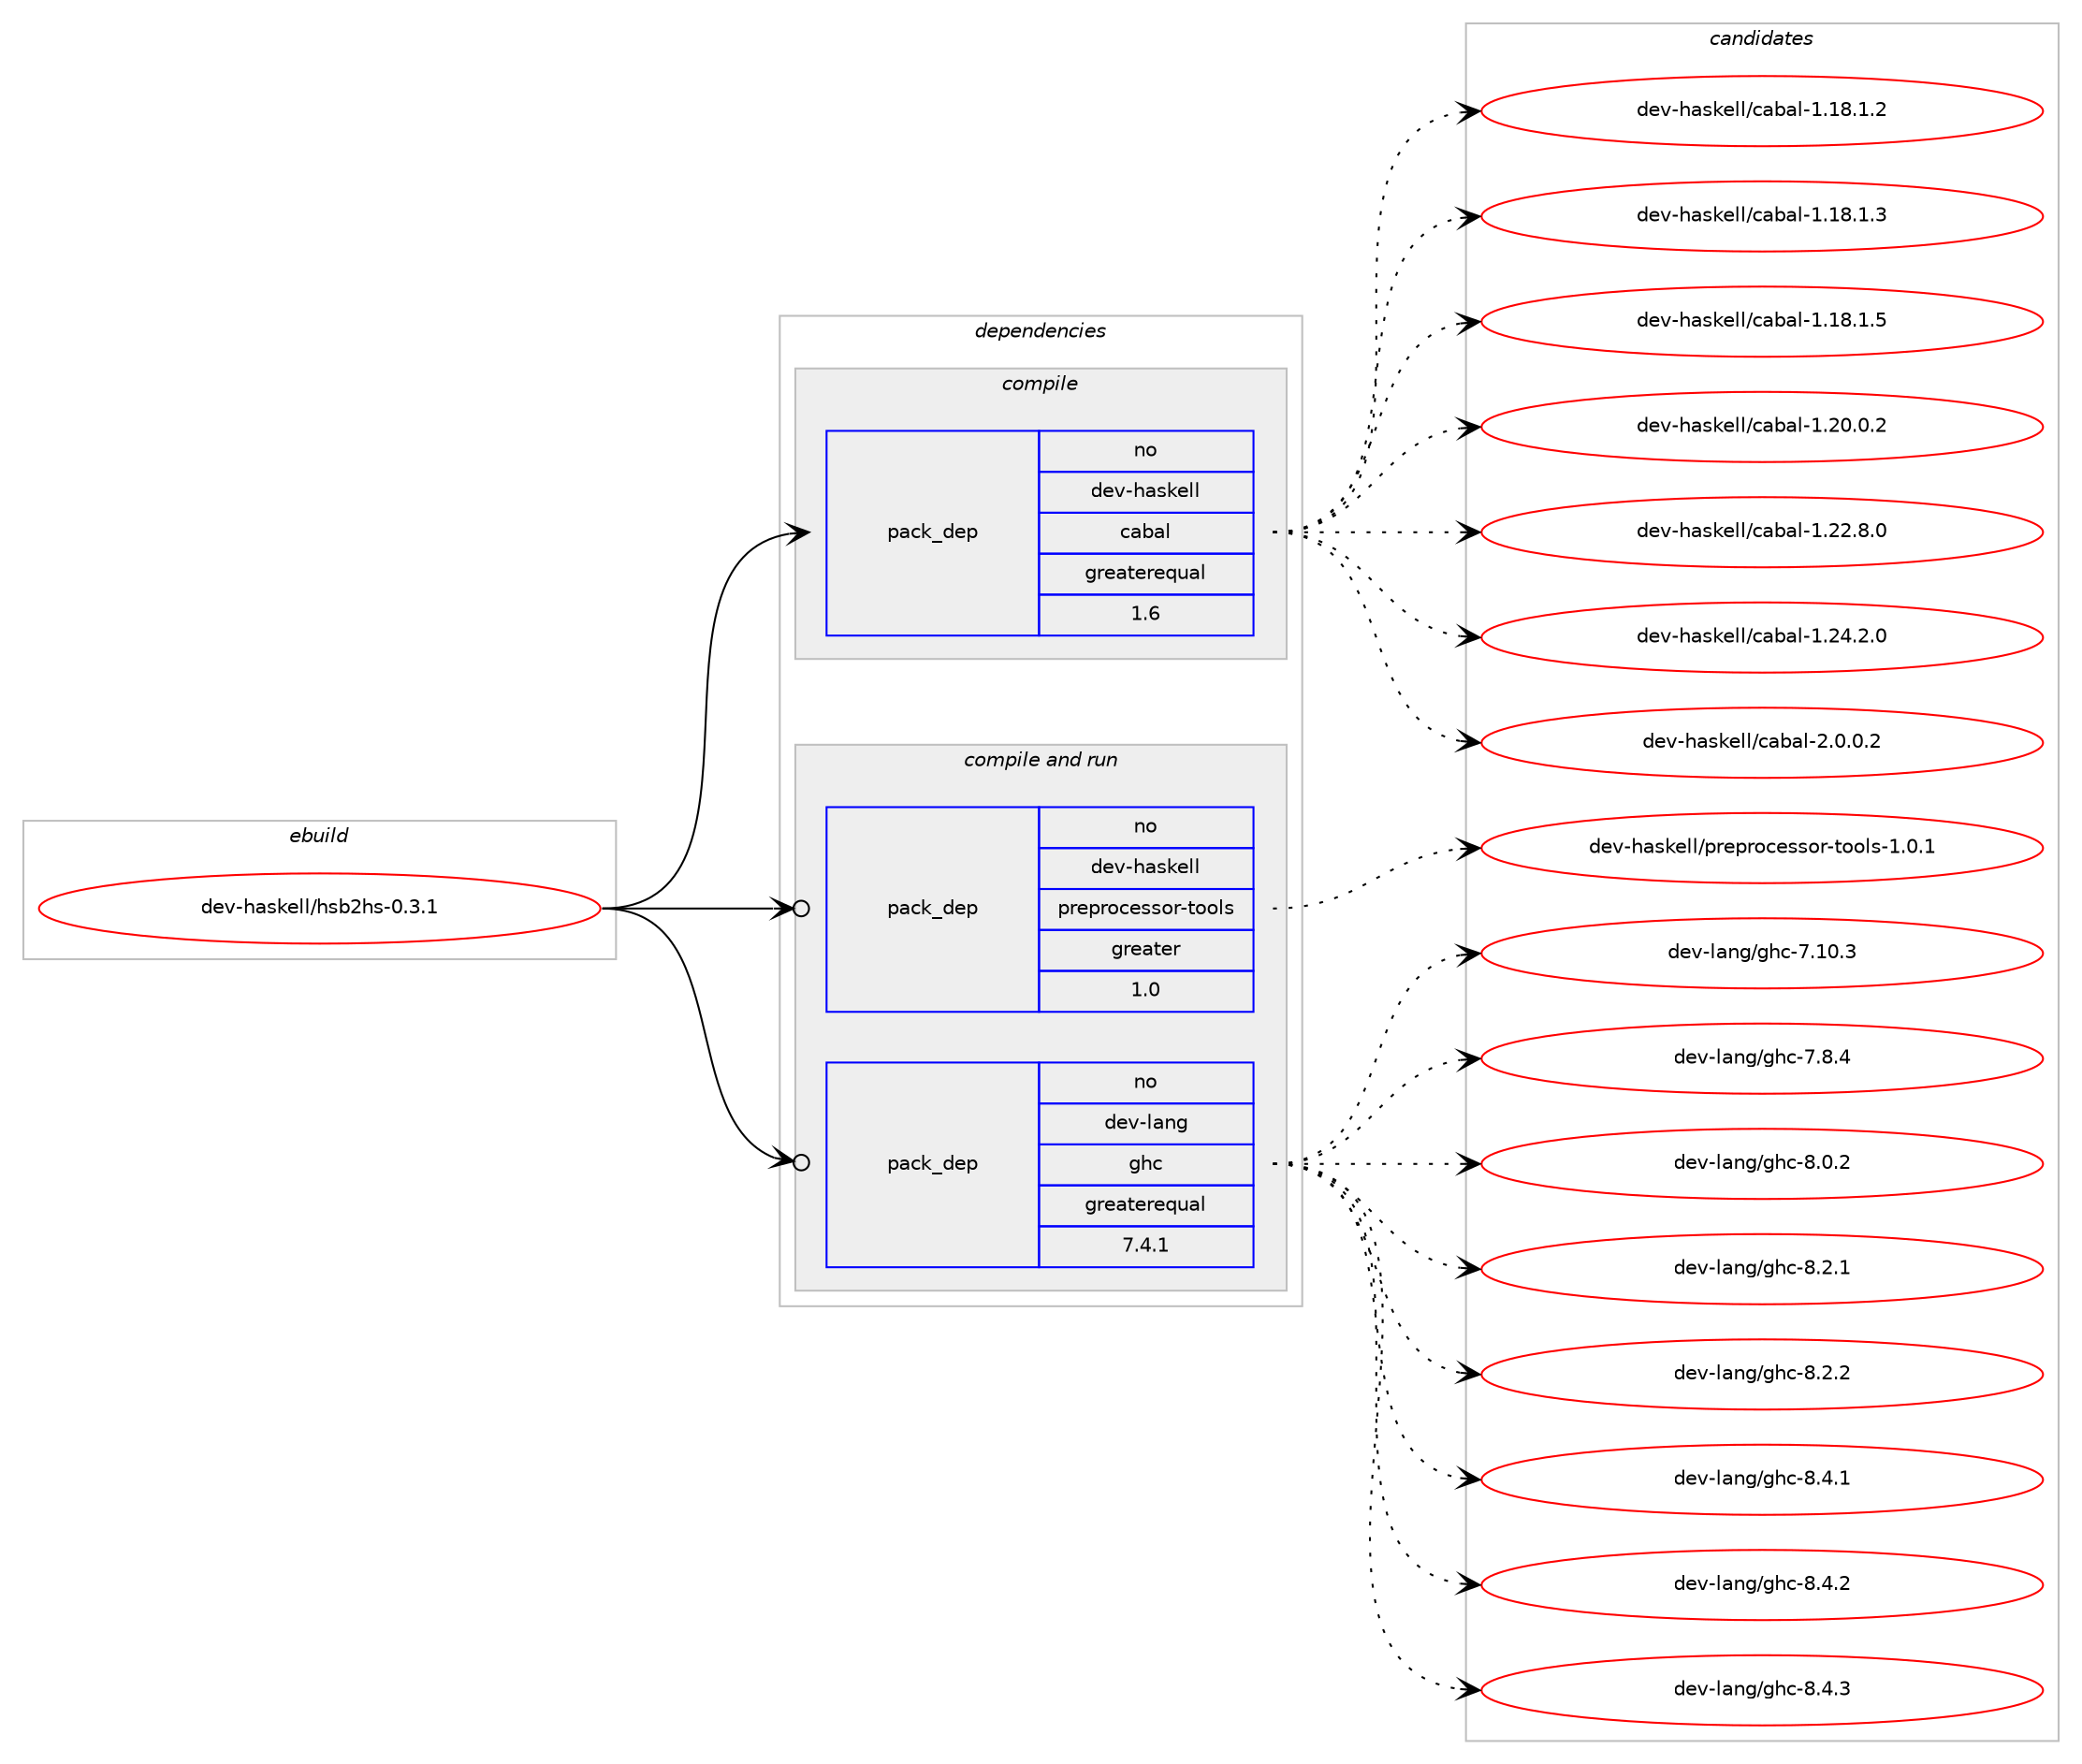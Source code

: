 digraph prolog {

# *************
# Graph options
# *************

newrank=true;
concentrate=true;
compound=true;
graph [rankdir=LR,fontname=Helvetica,fontsize=10,ranksep=1.5];#, ranksep=2.5, nodesep=0.2];
edge  [arrowhead=vee];
node  [fontname=Helvetica,fontsize=10];

# **********
# The ebuild
# **********

subgraph cluster_leftcol {
color=gray;
rank=same;
label=<<i>ebuild</i>>;
id [label="dev-haskell/hsb2hs-0.3.1", color=red, width=4, href="../dev-haskell/hsb2hs-0.3.1.svg"];
}

# ****************
# The dependencies
# ****************

subgraph cluster_midcol {
color=gray;
label=<<i>dependencies</i>>;
subgraph cluster_compile {
fillcolor="#eeeeee";
style=filled;
label=<<i>compile</i>>;
subgraph pack953430 {
dependency1334985 [label=<<TABLE BORDER="0" CELLBORDER="1" CELLSPACING="0" CELLPADDING="4" WIDTH="220"><TR><TD ROWSPAN="6" CELLPADDING="30">pack_dep</TD></TR><TR><TD WIDTH="110">no</TD></TR><TR><TD>dev-haskell</TD></TR><TR><TD>cabal</TD></TR><TR><TD>greaterequal</TD></TR><TR><TD>1.6</TD></TR></TABLE>>, shape=none, color=blue];
}
id:e -> dependency1334985:w [weight=20,style="solid",arrowhead="vee"];
}
subgraph cluster_compileandrun {
fillcolor="#eeeeee";
style=filled;
label=<<i>compile and run</i>>;
subgraph pack953431 {
dependency1334986 [label=<<TABLE BORDER="0" CELLBORDER="1" CELLSPACING="0" CELLPADDING="4" WIDTH="220"><TR><TD ROWSPAN="6" CELLPADDING="30">pack_dep</TD></TR><TR><TD WIDTH="110">no</TD></TR><TR><TD>dev-haskell</TD></TR><TR><TD>preprocessor-tools</TD></TR><TR><TD>greater</TD></TR><TR><TD>1.0</TD></TR></TABLE>>, shape=none, color=blue];
}
id:e -> dependency1334986:w [weight=20,style="solid",arrowhead="odotvee"];
subgraph pack953432 {
dependency1334987 [label=<<TABLE BORDER="0" CELLBORDER="1" CELLSPACING="0" CELLPADDING="4" WIDTH="220"><TR><TD ROWSPAN="6" CELLPADDING="30">pack_dep</TD></TR><TR><TD WIDTH="110">no</TD></TR><TR><TD>dev-lang</TD></TR><TR><TD>ghc</TD></TR><TR><TD>greaterequal</TD></TR><TR><TD>7.4.1</TD></TR></TABLE>>, shape=none, color=blue];
}
id:e -> dependency1334987:w [weight=20,style="solid",arrowhead="odotvee"];
}
subgraph cluster_run {
fillcolor="#eeeeee";
style=filled;
label=<<i>run</i>>;
}
}

# **************
# The candidates
# **************

subgraph cluster_choices {
rank=same;
color=gray;
label=<<i>candidates</i>>;

subgraph choice953430 {
color=black;
nodesep=1;
choice10010111845104971151071011081084799979897108454946495646494650 [label="dev-haskell/cabal-1.18.1.2", color=red, width=4,href="../dev-haskell/cabal-1.18.1.2.svg"];
choice10010111845104971151071011081084799979897108454946495646494651 [label="dev-haskell/cabal-1.18.1.3", color=red, width=4,href="../dev-haskell/cabal-1.18.1.3.svg"];
choice10010111845104971151071011081084799979897108454946495646494653 [label="dev-haskell/cabal-1.18.1.5", color=red, width=4,href="../dev-haskell/cabal-1.18.1.5.svg"];
choice10010111845104971151071011081084799979897108454946504846484650 [label="dev-haskell/cabal-1.20.0.2", color=red, width=4,href="../dev-haskell/cabal-1.20.0.2.svg"];
choice10010111845104971151071011081084799979897108454946505046564648 [label="dev-haskell/cabal-1.22.8.0", color=red, width=4,href="../dev-haskell/cabal-1.22.8.0.svg"];
choice10010111845104971151071011081084799979897108454946505246504648 [label="dev-haskell/cabal-1.24.2.0", color=red, width=4,href="../dev-haskell/cabal-1.24.2.0.svg"];
choice100101118451049711510710110810847999798971084550464846484650 [label="dev-haskell/cabal-2.0.0.2", color=red, width=4,href="../dev-haskell/cabal-2.0.0.2.svg"];
dependency1334985:e -> choice10010111845104971151071011081084799979897108454946495646494650:w [style=dotted,weight="100"];
dependency1334985:e -> choice10010111845104971151071011081084799979897108454946495646494651:w [style=dotted,weight="100"];
dependency1334985:e -> choice10010111845104971151071011081084799979897108454946495646494653:w [style=dotted,weight="100"];
dependency1334985:e -> choice10010111845104971151071011081084799979897108454946504846484650:w [style=dotted,weight="100"];
dependency1334985:e -> choice10010111845104971151071011081084799979897108454946505046564648:w [style=dotted,weight="100"];
dependency1334985:e -> choice10010111845104971151071011081084799979897108454946505246504648:w [style=dotted,weight="100"];
dependency1334985:e -> choice100101118451049711510710110810847999798971084550464846484650:w [style=dotted,weight="100"];
}
subgraph choice953431 {
color=black;
nodesep=1;
choice1001011184510497115107101108108471121141011121141119910111511511111445116111111108115454946484649 [label="dev-haskell/preprocessor-tools-1.0.1", color=red, width=4,href="../dev-haskell/preprocessor-tools-1.0.1.svg"];
dependency1334986:e -> choice1001011184510497115107101108108471121141011121141119910111511511111445116111111108115454946484649:w [style=dotted,weight="100"];
}
subgraph choice953432 {
color=black;
nodesep=1;
choice1001011184510897110103471031049945554649484651 [label="dev-lang/ghc-7.10.3", color=red, width=4,href="../dev-lang/ghc-7.10.3.svg"];
choice10010111845108971101034710310499455546564652 [label="dev-lang/ghc-7.8.4", color=red, width=4,href="../dev-lang/ghc-7.8.4.svg"];
choice10010111845108971101034710310499455646484650 [label="dev-lang/ghc-8.0.2", color=red, width=4,href="../dev-lang/ghc-8.0.2.svg"];
choice10010111845108971101034710310499455646504649 [label="dev-lang/ghc-8.2.1", color=red, width=4,href="../dev-lang/ghc-8.2.1.svg"];
choice10010111845108971101034710310499455646504650 [label="dev-lang/ghc-8.2.2", color=red, width=4,href="../dev-lang/ghc-8.2.2.svg"];
choice10010111845108971101034710310499455646524649 [label="dev-lang/ghc-8.4.1", color=red, width=4,href="../dev-lang/ghc-8.4.1.svg"];
choice10010111845108971101034710310499455646524650 [label="dev-lang/ghc-8.4.2", color=red, width=4,href="../dev-lang/ghc-8.4.2.svg"];
choice10010111845108971101034710310499455646524651 [label="dev-lang/ghc-8.4.3", color=red, width=4,href="../dev-lang/ghc-8.4.3.svg"];
dependency1334987:e -> choice1001011184510897110103471031049945554649484651:w [style=dotted,weight="100"];
dependency1334987:e -> choice10010111845108971101034710310499455546564652:w [style=dotted,weight="100"];
dependency1334987:e -> choice10010111845108971101034710310499455646484650:w [style=dotted,weight="100"];
dependency1334987:e -> choice10010111845108971101034710310499455646504649:w [style=dotted,weight="100"];
dependency1334987:e -> choice10010111845108971101034710310499455646504650:w [style=dotted,weight="100"];
dependency1334987:e -> choice10010111845108971101034710310499455646524649:w [style=dotted,weight="100"];
dependency1334987:e -> choice10010111845108971101034710310499455646524650:w [style=dotted,weight="100"];
dependency1334987:e -> choice10010111845108971101034710310499455646524651:w [style=dotted,weight="100"];
}
}

}
